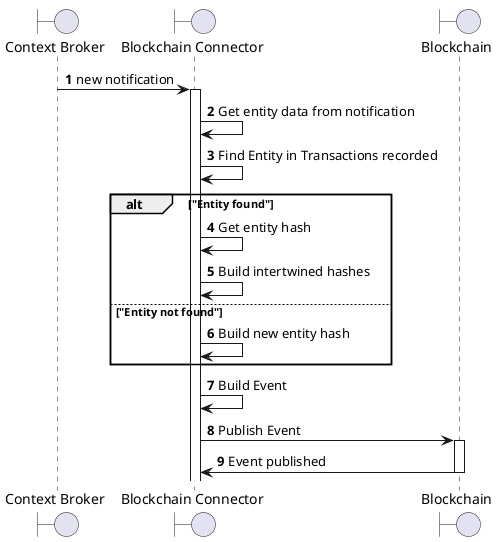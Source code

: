 @startuml

autonumber

boundary "Context Broker" as broker
boundary "Blockchain Connector" as connector
boundary "Blockchain" as blockchain

broker -> connector++: new notification
connector -> connector: Get entity data from notification
connector -> connector: Find Entity in Transactions recorded
alt "Entity found"
    connector -> connector: Get entity hash
    connector -> connector: Build intertwined hashes
else "Entity not found"
    connector -> connector: Build new entity hash
end
connector -> connector: Build Event
connector -> blockchain++: Publish Event
blockchain -> connector--: Event published

@enduml

